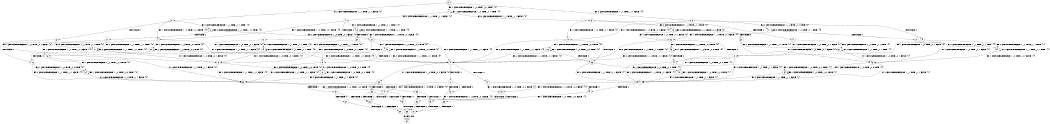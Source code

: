 digraph BCG {
size = "7, 10.5";
center = TRUE;
node [shape = circle];
0 [peripheries = 2];
0 -> 1 [label = "EX !1 !ATOMIC_EXCH_BRANCH (1, +0, TRUE, +0, 1, TRUE) !{0}"];
0 -> 2 [label = "EX !2 !ATOMIC_EXCH_BRANCH (1, +1, TRUE, +1, 1, FALSE) !{0}"];
0 -> 3 [label = "EX !0 !ATOMIC_EXCH_BRANCH (1, +1, TRUE, +1, 1, FALSE) !{0}"];
1 -> 4 [label = "EX !2 !ATOMIC_EXCH_BRANCH (1, +1, TRUE, +1, 1, FALSE) !{0}"];
1 -> 5 [label = "EX !0 !ATOMIC_EXCH_BRANCH (1, +1, TRUE, +1, 1, FALSE) !{0}"];
1 -> 1 [label = "EX !1 !ATOMIC_EXCH_BRANCH (1, +0, TRUE, +0, 1, TRUE) !{0}"];
2 -> 6 [label = "TERMINATE !2"];
2 -> 7 [label = "EX !1 !ATOMIC_EXCH_BRANCH (1, +0, TRUE, +0, 1, FALSE) !{0}"];
2 -> 8 [label = "EX !0 !ATOMIC_EXCH_BRANCH (1, +1, TRUE, +1, 1, TRUE) !{0}"];
3 -> 9 [label = "TERMINATE !0"];
3 -> 10 [label = "EX !1 !ATOMIC_EXCH_BRANCH (1, +0, TRUE, +0, 1, FALSE) !{0}"];
3 -> 11 [label = "EX !2 !ATOMIC_EXCH_BRANCH (1, +1, TRUE, +1, 1, TRUE) !{0}"];
4 -> 12 [label = "TERMINATE !2"];
4 -> 13 [label = "EX !0 !ATOMIC_EXCH_BRANCH (1, +1, TRUE, +1, 1, TRUE) !{0}"];
4 -> 7 [label = "EX !1 !ATOMIC_EXCH_BRANCH (1, +0, TRUE, +0, 1, FALSE) !{0}"];
5 -> 14 [label = "TERMINATE !0"];
5 -> 15 [label = "EX !2 !ATOMIC_EXCH_BRANCH (1, +1, TRUE, +1, 1, TRUE) !{0}"];
5 -> 10 [label = "EX !1 !ATOMIC_EXCH_BRANCH (1, +0, TRUE, +0, 1, FALSE) !{0}"];
6 -> 16 [label = "EX !1 !ATOMIC_EXCH_BRANCH (1, +0, TRUE, +0, 1, FALSE) !{0}"];
6 -> 17 [label = "EX !0 !ATOMIC_EXCH_BRANCH (1, +1, TRUE, +1, 1, TRUE) !{0}"];
7 -> 18 [label = "TERMINATE !2"];
7 -> 19 [label = "EX !0 !ATOMIC_EXCH_BRANCH (1, +1, TRUE, +1, 1, FALSE) !{0}"];
7 -> 20 [label = "EX !1 !ATOMIC_EXCH_BRANCH (1, +0, TRUE, +0, 2, TRUE) !{0}"];
8 -> 21 [label = "TERMINATE !2"];
8 -> 22 [label = "EX !1 !ATOMIC_EXCH_BRANCH (1, +0, TRUE, +0, 1, FALSE) !{0}"];
8 -> 8 [label = "EX !0 !ATOMIC_EXCH_BRANCH (1, +1, TRUE, +1, 1, TRUE) !{0}"];
9 -> 23 [label = "EX !1 !ATOMIC_EXCH_BRANCH (1, +0, TRUE, +0, 1, FALSE) !{1}"];
9 -> 24 [label = "EX !2 !ATOMIC_EXCH_BRANCH (1, +1, TRUE, +1, 1, TRUE) !{1}"];
10 -> 25 [label = "TERMINATE !0"];
10 -> 19 [label = "EX !2 !ATOMIC_EXCH_BRANCH (1, +1, TRUE, +1, 1, FALSE) !{0}"];
10 -> 26 [label = "EX !1 !ATOMIC_EXCH_BRANCH (1, +0, TRUE, +0, 2, TRUE) !{0}"];
11 -> 27 [label = "TERMINATE !0"];
11 -> 28 [label = "EX !1 !ATOMIC_EXCH_BRANCH (1, +0, TRUE, +0, 1, FALSE) !{0}"];
11 -> 11 [label = "EX !2 !ATOMIC_EXCH_BRANCH (1, +1, TRUE, +1, 1, TRUE) !{0}"];
12 -> 29 [label = "EX !0 !ATOMIC_EXCH_BRANCH (1, +1, TRUE, +1, 1, TRUE) !{0}"];
12 -> 16 [label = "EX !1 !ATOMIC_EXCH_BRANCH (1, +0, TRUE, +0, 1, FALSE) !{0}"];
13 -> 30 [label = "TERMINATE !2"];
13 -> 22 [label = "EX !1 !ATOMIC_EXCH_BRANCH (1, +0, TRUE, +0, 1, FALSE) !{0}"];
13 -> 13 [label = "EX !0 !ATOMIC_EXCH_BRANCH (1, +1, TRUE, +1, 1, TRUE) !{0}"];
14 -> 31 [label = "EX !2 !ATOMIC_EXCH_BRANCH (1, +1, TRUE, +1, 1, TRUE) !{1}"];
14 -> 23 [label = "EX !1 !ATOMIC_EXCH_BRANCH (1, +0, TRUE, +0, 1, FALSE) !{1}"];
15 -> 32 [label = "TERMINATE !0"];
15 -> 15 [label = "EX !2 !ATOMIC_EXCH_BRANCH (1, +1, TRUE, +1, 1, TRUE) !{0}"];
15 -> 28 [label = "EX !1 !ATOMIC_EXCH_BRANCH (1, +0, TRUE, +0, 1, FALSE) !{0}"];
16 -> 33 [label = "EX !0 !ATOMIC_EXCH_BRANCH (1, +1, TRUE, +1, 1, FALSE) !{0}"];
16 -> 34 [label = "EX !1 !ATOMIC_EXCH_BRANCH (1, +0, TRUE, +0, 2, TRUE) !{0}"];
17 -> 35 [label = "EX !1 !ATOMIC_EXCH_BRANCH (1, +0, TRUE, +0, 1, FALSE) !{0}"];
17 -> 17 [label = "EX !0 !ATOMIC_EXCH_BRANCH (1, +1, TRUE, +1, 1, TRUE) !{0}"];
18 -> 33 [label = "EX !0 !ATOMIC_EXCH_BRANCH (1, +1, TRUE, +1, 1, FALSE) !{0}"];
18 -> 34 [label = "EX !1 !ATOMIC_EXCH_BRANCH (1, +0, TRUE, +0, 2, TRUE) !{0}"];
19 -> 36 [label = "TERMINATE !2"];
19 -> 37 [label = "TERMINATE !0"];
19 -> 38 [label = "EX !1 !ATOMIC_EXCH_BRANCH (1, +0, TRUE, +0, 2, FALSE) !{0}"];
20 -> 18 [label = "TERMINATE !2"];
20 -> 19 [label = "EX !0 !ATOMIC_EXCH_BRANCH (1, +1, TRUE, +1, 1, FALSE) !{0}"];
20 -> 20 [label = "EX !1 !ATOMIC_EXCH_BRANCH (1, +0, TRUE, +0, 2, TRUE) !{0}"];
21 -> 35 [label = "EX !1 !ATOMIC_EXCH_BRANCH (1, +0, TRUE, +0, 1, FALSE) !{0}"];
21 -> 17 [label = "EX !0 !ATOMIC_EXCH_BRANCH (1, +1, TRUE, +1, 1, TRUE) !{0}"];
22 -> 39 [label = "TERMINATE !2"];
22 -> 40 [label = "EX !1 !ATOMIC_EXCH_BRANCH (1, +0, TRUE, +0, 2, TRUE) !{0}"];
22 -> 19 [label = "EX !0 !ATOMIC_EXCH_BRANCH (1, +1, TRUE, +1, 1, FALSE) !{0}"];
23 -> 41 [label = "EX !2 !ATOMIC_EXCH_BRANCH (1, +1, TRUE, +1, 1, FALSE) !{1}"];
23 -> 42 [label = "EX !1 !ATOMIC_EXCH_BRANCH (1, +0, TRUE, +0, 2, TRUE) !{1}"];
24 -> 43 [label = "EX !1 !ATOMIC_EXCH_BRANCH (1, +0, TRUE, +0, 1, FALSE) !{1}"];
24 -> 24 [label = "EX !2 !ATOMIC_EXCH_BRANCH (1, +1, TRUE, +1, 1, TRUE) !{1}"];
25 -> 41 [label = "EX !2 !ATOMIC_EXCH_BRANCH (1, +1, TRUE, +1, 1, FALSE) !{1}"];
25 -> 42 [label = "EX !1 !ATOMIC_EXCH_BRANCH (1, +0, TRUE, +0, 2, TRUE) !{1}"];
26 -> 25 [label = "TERMINATE !0"];
26 -> 19 [label = "EX !2 !ATOMIC_EXCH_BRANCH (1, +1, TRUE, +1, 1, FALSE) !{0}"];
26 -> 26 [label = "EX !1 !ATOMIC_EXCH_BRANCH (1, +0, TRUE, +0, 2, TRUE) !{0}"];
27 -> 43 [label = "EX !1 !ATOMIC_EXCH_BRANCH (1, +0, TRUE, +0, 1, FALSE) !{1}"];
27 -> 24 [label = "EX !2 !ATOMIC_EXCH_BRANCH (1, +1, TRUE, +1, 1, TRUE) !{1}"];
28 -> 44 [label = "TERMINATE !0"];
28 -> 19 [label = "EX !2 !ATOMIC_EXCH_BRANCH (1, +1, TRUE, +1, 1, FALSE) !{0}"];
28 -> 45 [label = "EX !1 !ATOMIC_EXCH_BRANCH (1, +0, TRUE, +0, 2, TRUE) !{0}"];
29 -> 35 [label = "EX !1 !ATOMIC_EXCH_BRANCH (1, +0, TRUE, +0, 1, FALSE) !{0}"];
29 -> 29 [label = "EX !0 !ATOMIC_EXCH_BRANCH (1, +1, TRUE, +1, 1, TRUE) !{0}"];
30 -> 35 [label = "EX !1 !ATOMIC_EXCH_BRANCH (1, +0, TRUE, +0, 1, FALSE) !{0}"];
30 -> 29 [label = "EX !0 !ATOMIC_EXCH_BRANCH (1, +1, TRUE, +1, 1, TRUE) !{0}"];
31 -> 31 [label = "EX !2 !ATOMIC_EXCH_BRANCH (1, +1, TRUE, +1, 1, TRUE) !{1}"];
31 -> 43 [label = "EX !1 !ATOMIC_EXCH_BRANCH (1, +0, TRUE, +0, 1, FALSE) !{1}"];
32 -> 31 [label = "EX !2 !ATOMIC_EXCH_BRANCH (1, +1, TRUE, +1, 1, TRUE) !{1}"];
32 -> 43 [label = "EX !1 !ATOMIC_EXCH_BRANCH (1, +0, TRUE, +0, 1, FALSE) !{1}"];
33 -> 46 [label = "TERMINATE !0"];
33 -> 47 [label = "EX !1 !ATOMIC_EXCH_BRANCH (1, +0, TRUE, +0, 2, FALSE) !{0}"];
34 -> 33 [label = "EX !0 !ATOMIC_EXCH_BRANCH (1, +1, TRUE, +1, 1, FALSE) !{0}"];
34 -> 34 [label = "EX !1 !ATOMIC_EXCH_BRANCH (1, +0, TRUE, +0, 2, TRUE) !{0}"];
35 -> 48 [label = "EX !1 !ATOMIC_EXCH_BRANCH (1, +0, TRUE, +0, 2, TRUE) !{0}"];
35 -> 33 [label = "EX !0 !ATOMIC_EXCH_BRANCH (1, +1, TRUE, +1, 1, FALSE) !{0}"];
36 -> 46 [label = "TERMINATE !0"];
36 -> 47 [label = "EX !1 !ATOMIC_EXCH_BRANCH (1, +0, TRUE, +0, 2, FALSE) !{0}"];
37 -> 49 [label = "TERMINATE !2"];
37 -> 50 [label = "EX !1 !ATOMIC_EXCH_BRANCH (1, +0, TRUE, +0, 2, FALSE) !{1}"];
38 -> 51 [label = "TERMINATE !1"];
38 -> 52 [label = "TERMINATE !2"];
38 -> 53 [label = "TERMINATE !0"];
39 -> 48 [label = "EX !1 !ATOMIC_EXCH_BRANCH (1, +0, TRUE, +0, 2, TRUE) !{0}"];
39 -> 33 [label = "EX !0 !ATOMIC_EXCH_BRANCH (1, +1, TRUE, +1, 1, FALSE) !{0}"];
40 -> 39 [label = "TERMINATE !2"];
40 -> 40 [label = "EX !1 !ATOMIC_EXCH_BRANCH (1, +0, TRUE, +0, 2, TRUE) !{0}"];
40 -> 19 [label = "EX !0 !ATOMIC_EXCH_BRANCH (1, +1, TRUE, +1, 1, FALSE) !{0}"];
41 -> 49 [label = "TERMINATE !2"];
41 -> 50 [label = "EX !1 !ATOMIC_EXCH_BRANCH (1, +0, TRUE, +0, 2, FALSE) !{1}"];
42 -> 41 [label = "EX !2 !ATOMIC_EXCH_BRANCH (1, +1, TRUE, +1, 1, FALSE) !{1}"];
42 -> 42 [label = "EX !1 !ATOMIC_EXCH_BRANCH (1, +0, TRUE, +0, 2, TRUE) !{1}"];
43 -> 41 [label = "EX !2 !ATOMIC_EXCH_BRANCH (1, +1, TRUE, +1, 1, FALSE) !{1}"];
43 -> 54 [label = "EX !1 !ATOMIC_EXCH_BRANCH (1, +0, TRUE, +0, 2, TRUE) !{1}"];
44 -> 41 [label = "EX !2 !ATOMIC_EXCH_BRANCH (1, +1, TRUE, +1, 1, FALSE) !{1}"];
44 -> 54 [label = "EX !1 !ATOMIC_EXCH_BRANCH (1, +0, TRUE, +0, 2, TRUE) !{1}"];
45 -> 44 [label = "TERMINATE !0"];
45 -> 19 [label = "EX !2 !ATOMIC_EXCH_BRANCH (1, +1, TRUE, +1, 1, FALSE) !{0}"];
45 -> 45 [label = "EX !1 !ATOMIC_EXCH_BRANCH (1, +0, TRUE, +0, 2, TRUE) !{0}"];
46 -> 55 [label = "EX !1 !ATOMIC_EXCH_BRANCH (1, +0, TRUE, +0, 2, FALSE) !{1}"];
47 -> 56 [label = "TERMINATE !1"];
47 -> 57 [label = "TERMINATE !0"];
48 -> 48 [label = "EX !1 !ATOMIC_EXCH_BRANCH (1, +0, TRUE, +0, 2, TRUE) !{0}"];
48 -> 33 [label = "EX !0 !ATOMIC_EXCH_BRANCH (1, +1, TRUE, +1, 1, FALSE) !{0}"];
49 -> 55 [label = "EX !1 !ATOMIC_EXCH_BRANCH (1, +0, TRUE, +0, 2, FALSE) !{1}"];
50 -> 58 [label = "TERMINATE !1"];
50 -> 59 [label = "TERMINATE !2"];
51 -> 56 [label = "TERMINATE !2"];
51 -> 60 [label = "TERMINATE !0"];
52 -> 56 [label = "TERMINATE !1"];
52 -> 57 [label = "TERMINATE !0"];
53 -> 58 [label = "TERMINATE !1"];
53 -> 59 [label = "TERMINATE !2"];
54 -> 41 [label = "EX !2 !ATOMIC_EXCH_BRANCH (1, +1, TRUE, +1, 1, FALSE) !{1}"];
54 -> 54 [label = "EX !1 !ATOMIC_EXCH_BRANCH (1, +0, TRUE, +0, 2, TRUE) !{1}"];
55 -> 61 [label = "TERMINATE !1"];
56 -> 62 [label = "TERMINATE !0"];
57 -> 61 [label = "TERMINATE !1"];
58 -> 63 [label = "TERMINATE !2"];
59 -> 61 [label = "TERMINATE !1"];
60 -> 63 [label = "TERMINATE !2"];
61 -> 64 [label = "exit"];
62 -> 64 [label = "exit"];
63 -> 64 [label = "exit"];
}
